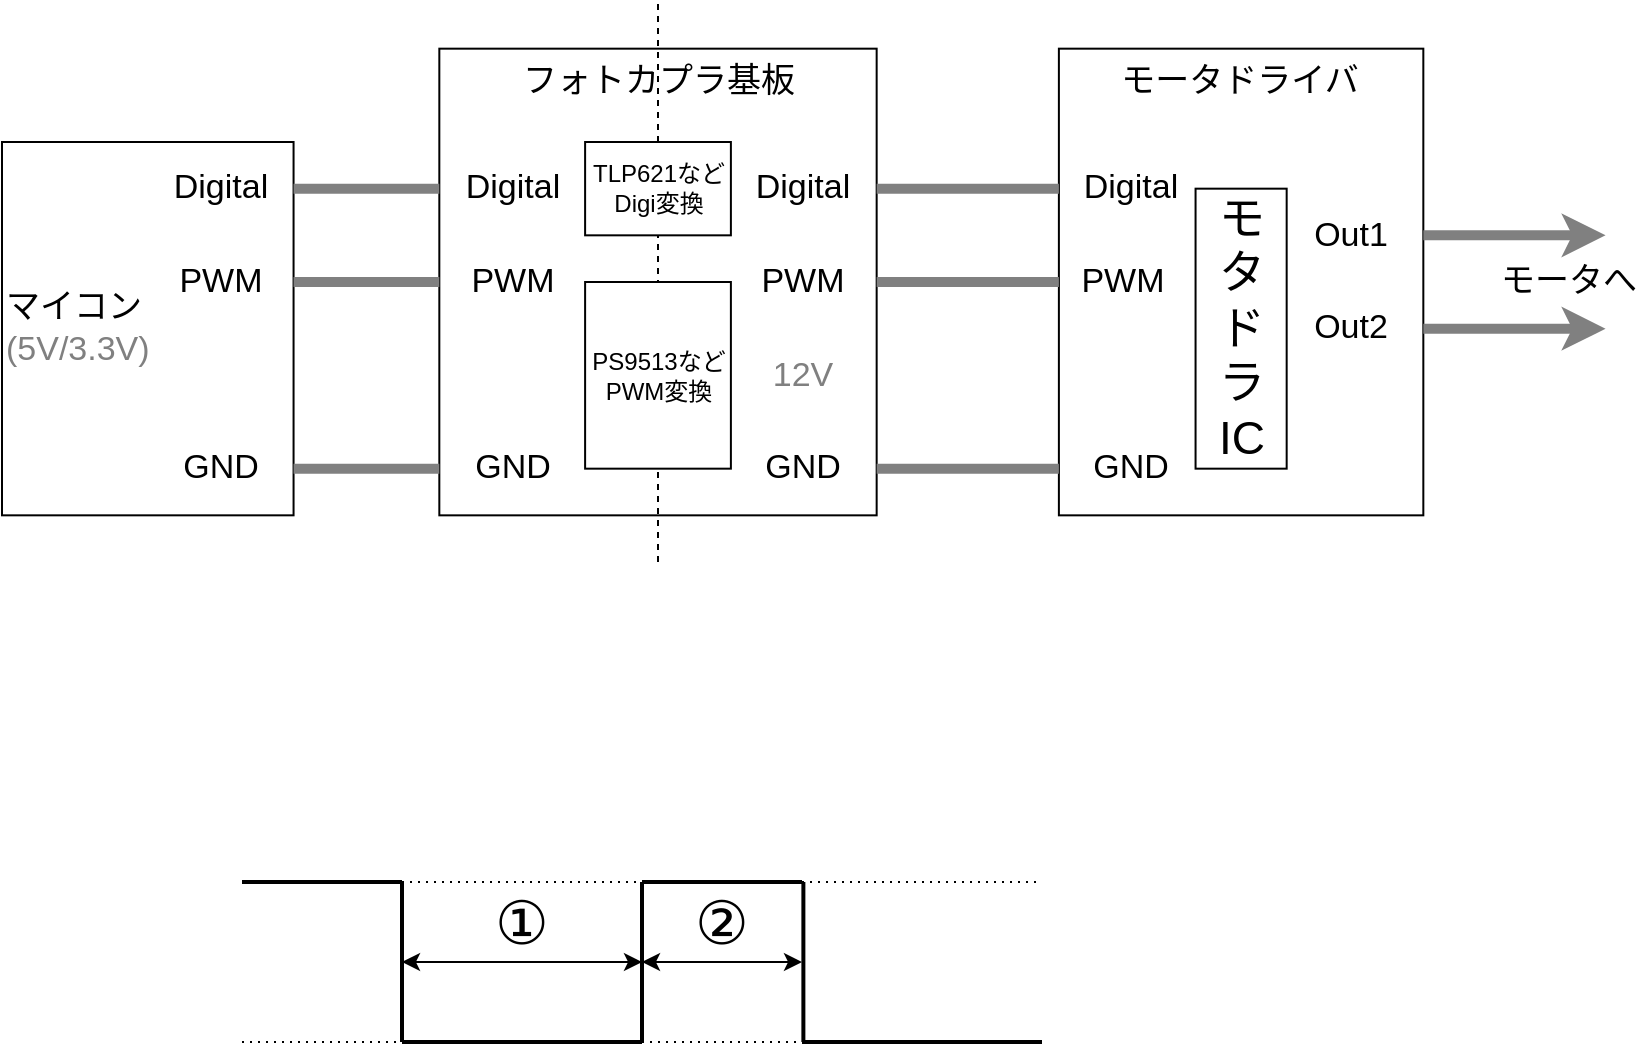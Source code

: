 <mxfile version="26.0.16">
  <diagram name="ページ1" id="sTmpIClQBK5Ccna4ji2d">
    <mxGraphModel dx="667" dy="389" grid="1" gridSize="10" guides="1" tooltips="1" connect="1" arrows="1" fold="1" page="1" pageScale="1" pageWidth="827" pageHeight="1169" math="0" shadow="0">
      <root>
        <mxCell id="0" />
        <mxCell id="1" parent="0" />
        <mxCell id="XIwQoy5duqAspEs5v4Zn-64" value="" style="endArrow=none;dashed=1;html=1;dashPattern=1 3;strokeWidth=1;rounded=0;" edge="1" parent="1">
          <mxGeometry width="50" height="50" relative="1" as="geometry">
            <mxPoint x="120" y="520" as="sourcePoint" />
            <mxPoint x="520" y="520" as="targetPoint" />
          </mxGeometry>
        </mxCell>
        <mxCell id="XIwQoy5duqAspEs5v4Zn-63" value="" style="endArrow=none;dashed=1;html=1;dashPattern=1 3;strokeWidth=1;rounded=0;" edge="1" parent="1">
          <mxGeometry width="50" height="50" relative="1" as="geometry">
            <mxPoint x="120" y="440" as="sourcePoint" />
            <mxPoint x="520" y="440" as="targetPoint" />
          </mxGeometry>
        </mxCell>
        <mxCell id="XIwQoy5duqAspEs5v4Zn-5" value="フォトカプラ基板" style="rounded=0;whiteSpace=wrap;html=1;verticalAlign=top;fontSize=17;fontColor=#000000;" vertex="1" parent="1">
          <mxGeometry x="218.667" y="23.333" width="218.667" height="233.333" as="geometry" />
        </mxCell>
        <mxCell id="XIwQoy5duqAspEs5v4Zn-32" value="" style="endArrow=none;dashed=1;html=1;rounded=0;textOpacity=50;fontSize=12;" edge="1" parent="1">
          <mxGeometry width="50" height="50" relative="1" as="geometry">
            <mxPoint x="328" y="280" as="sourcePoint" />
            <mxPoint x="328" as="targetPoint" />
          </mxGeometry>
        </mxCell>
        <mxCell id="XIwQoy5duqAspEs5v4Zn-17" value="モータドライバ" style="rounded=0;whiteSpace=wrap;html=1;verticalAlign=top;fontSize=17;fontColor=#000000;" vertex="1" parent="1">
          <mxGeometry x="528.444" y="23.333" width="182.222" height="233.333" as="geometry" />
        </mxCell>
        <mxCell id="XIwQoy5duqAspEs5v4Zn-9" value="PWM" style="text;html=1;align=center;verticalAlign=middle;whiteSpace=wrap;rounded=0;fontSize=17;fontColor=#000000;" vertex="1" parent="1">
          <mxGeometry x="218.667" y="116.667" width="72.889" height="46.667" as="geometry" />
        </mxCell>
        <mxCell id="XIwQoy5duqAspEs5v4Zn-10" value="Digital" style="text;html=1;align=center;verticalAlign=middle;whiteSpace=wrap;rounded=0;fontSize=17;fontColor=#000000;" vertex="1" parent="1">
          <mxGeometry x="218.667" y="70" width="72.889" height="46.667" as="geometry" />
        </mxCell>
        <mxCell id="XIwQoy5duqAspEs5v4Zn-11" value="GND" style="text;html=1;align=center;verticalAlign=middle;whiteSpace=wrap;rounded=0;fontSize=17;fontColor=#000000;" vertex="1" parent="1">
          <mxGeometry x="218.667" y="210" width="72.889" height="46.667" as="geometry" />
        </mxCell>
        <mxCell id="XIwQoy5duqAspEs5v4Zn-12" value="PS9513など&lt;div&gt;PWM変換&lt;/div&gt;" style="rounded=0;whiteSpace=wrap;html=1;fontSize=12;fontColor=#000000;" vertex="1" parent="1">
          <mxGeometry x="291.556" y="140" width="72.889" height="93.333" as="geometry" />
        </mxCell>
        <mxCell id="XIwQoy5duqAspEs5v4Zn-13" value="TLP621など&lt;div&gt;Digi変換&lt;/div&gt;" style="rounded=0;whiteSpace=wrap;html=1;fontSize=12;fontColor=#000000;" vertex="1" parent="1">
          <mxGeometry x="291.556" y="70" width="72.889" height="46.667" as="geometry" />
        </mxCell>
        <mxCell id="XIwQoy5duqAspEs5v4Zn-14" value="PWM" style="text;html=1;align=center;verticalAlign=middle;whiteSpace=wrap;rounded=0;fontSize=17;fontColor=#000000;" vertex="1" parent="1">
          <mxGeometry x="364.444" y="116.667" width="72.889" height="46.667" as="geometry" />
        </mxCell>
        <mxCell id="XIwQoy5duqAspEs5v4Zn-15" value="Digital" style="text;html=1;align=center;verticalAlign=middle;whiteSpace=wrap;rounded=0;fontSize=17;fontColor=#000000;" vertex="1" parent="1">
          <mxGeometry x="364.444" y="70" width="72.889" height="46.667" as="geometry" />
        </mxCell>
        <mxCell id="XIwQoy5duqAspEs5v4Zn-16" value="GND" style="text;html=1;align=center;verticalAlign=middle;whiteSpace=wrap;rounded=0;fontSize=17;fontColor=#000000;" vertex="1" parent="1">
          <mxGeometry x="364.444" y="210" width="72.889" height="46.667" as="geometry" />
        </mxCell>
        <mxCell id="XIwQoy5duqAspEs5v4Zn-20" value="PWM" style="text;html=1;align=center;verticalAlign=middle;whiteSpace=wrap;rounded=0;fontSize=17;fontColor=#000000;" vertex="1" parent="1">
          <mxGeometry x="523.889" y="116.667" width="72.889" height="46.667" as="geometry" />
        </mxCell>
        <mxCell id="XIwQoy5duqAspEs5v4Zn-21" value="Digital" style="text;html=1;align=center;verticalAlign=middle;whiteSpace=wrap;rounded=0;fontSize=17;fontColor=#000000;" vertex="1" parent="1">
          <mxGeometry x="528.444" y="70" width="72.889" height="46.667" as="geometry" />
        </mxCell>
        <mxCell id="XIwQoy5duqAspEs5v4Zn-22" value="GND" style="text;html=1;align=center;verticalAlign=middle;whiteSpace=wrap;rounded=0;fontSize=17;fontColor=#000000;" vertex="1" parent="1">
          <mxGeometry x="528.444" y="210" width="72.889" height="46.667" as="geometry" />
        </mxCell>
        <mxCell id="XIwQoy5duqAspEs5v4Zn-24" value="Out1" style="text;html=1;align=center;verticalAlign=middle;whiteSpace=wrap;rounded=0;fontSize=17;fontColor=#000000;" vertex="1" parent="1">
          <mxGeometry x="637.778" y="93.333" width="72.889" height="46.667" as="geometry" />
        </mxCell>
        <mxCell id="XIwQoy5duqAspEs5v4Zn-25" value="Out2" style="text;html=1;align=center;verticalAlign=middle;whiteSpace=wrap;rounded=0;fontSize=17;fontColor=#000000;" vertex="1" parent="1">
          <mxGeometry x="637.778" y="140" width="72.889" height="46.667" as="geometry" />
        </mxCell>
        <mxCell id="XIwQoy5duqAspEs5v4Zn-1" value="マイコン&lt;div&gt;&lt;font style=&quot;color: rgb(128, 128, 128);&quot;&gt;(5V/3.3V)&lt;/font&gt;&lt;/div&gt;" style="whiteSpace=wrap;html=1;align=left;fontColor=#000000;fontSize=17;" vertex="1" parent="1">
          <mxGeometry y="70" width="145.778" height="186.667" as="geometry" />
        </mxCell>
        <mxCell id="XIwQoy5duqAspEs5v4Zn-2" value="PWM" style="text;html=1;align=center;verticalAlign=middle;whiteSpace=wrap;rounded=0;fontSize=17;fontColor=#000000;" vertex="1" parent="1">
          <mxGeometry x="72.889" y="116.667" width="72.889" height="46.667" as="geometry" />
        </mxCell>
        <mxCell id="XIwQoy5duqAspEs5v4Zn-3" value="Digital" style="text;html=1;align=center;verticalAlign=middle;whiteSpace=wrap;rounded=0;fontSize=17;fontColor=#000000;" vertex="1" parent="1">
          <mxGeometry x="72.889" y="70" width="72.889" height="46.667" as="geometry" />
        </mxCell>
        <mxCell id="XIwQoy5duqAspEs5v4Zn-4" value="GND" style="text;html=1;align=center;verticalAlign=middle;whiteSpace=wrap;rounded=0;fontSize=17;fontColor=#000000;" vertex="1" parent="1">
          <mxGeometry x="72.889" y="210" width="72.889" height="46.667" as="geometry" />
        </mxCell>
        <mxCell id="XIwQoy5duqAspEs5v4Zn-26" value="モタドラIC" style="rounded=0;whiteSpace=wrap;html=1;fontSize=23;textDirection=ltr;horizontal=1;fontColor=#000000;" vertex="1" parent="1">
          <mxGeometry x="596.778" y="93.333" width="45.556" height="140" as="geometry" />
        </mxCell>
        <mxCell id="XIwQoy5duqAspEs5v4Zn-28" value="" style="endArrow=none;html=1;rounded=1;entryX=0;entryY=0.5;entryDx=0;entryDy=0;exitX=1;exitY=0.5;exitDx=0;exitDy=0;fontSize=12;spacing=2;strokeWidth=5;strokeColor=#808080;curved=0;" edge="1" parent="1" source="XIwQoy5duqAspEs5v4Zn-3" target="XIwQoy5duqAspEs5v4Zn-10">
          <mxGeometry width="50" height="50" relative="1" as="geometry">
            <mxPoint x="382.667" y="186.667" as="sourcePoint" />
            <mxPoint x="473.778" y="70" as="targetPoint" />
          </mxGeometry>
        </mxCell>
        <mxCell id="XIwQoy5duqAspEs5v4Zn-29" value="" style="endArrow=none;html=1;rounded=1;entryX=0;entryY=0.5;entryDx=0;entryDy=0;exitX=1;exitY=0.5;exitDx=0;exitDy=0;fontSize=12;spacing=2;strokeWidth=5;strokeColor=#808080;curved=0;" edge="1" parent="1" source="XIwQoy5duqAspEs5v4Zn-2" target="XIwQoy5duqAspEs5v4Zn-9">
          <mxGeometry width="50" height="50" relative="1" as="geometry">
            <mxPoint x="164" y="116.667" as="sourcePoint" />
            <mxPoint x="236.889" y="116.667" as="targetPoint" />
          </mxGeometry>
        </mxCell>
        <mxCell id="XIwQoy5duqAspEs5v4Zn-30" value="" style="endArrow=none;html=1;rounded=1;entryX=0;entryY=0.5;entryDx=0;entryDy=0;exitX=1;exitY=0.5;exitDx=0;exitDy=0;fontSize=12;spacing=2;strokeWidth=5;strokeColor=#808080;curved=0;" edge="1" parent="1" source="XIwQoy5duqAspEs5v4Zn-4" target="XIwQoy5duqAspEs5v4Zn-11">
          <mxGeometry width="50" height="50" relative="1" as="geometry">
            <mxPoint x="127.556" y="326.667" as="sourcePoint" />
            <mxPoint x="200.444" y="326.667" as="targetPoint" />
          </mxGeometry>
        </mxCell>
        <mxCell id="XIwQoy5duqAspEs5v4Zn-34" value="12V" style="text;html=1;align=center;verticalAlign=middle;whiteSpace=wrap;rounded=0;fontSize=17;fontColor=#808080;" vertex="1" parent="1">
          <mxGeometry x="364.444" y="163.333" width="72.889" height="46.667" as="geometry" />
        </mxCell>
        <mxCell id="XIwQoy5duqAspEs5v4Zn-35" value="" style="endArrow=none;html=1;rounded=1;exitX=1;exitY=0.5;exitDx=0;exitDy=0;fontSize=12;spacing=2;strokeWidth=5;strokeColor=#808080;curved=0;" edge="1" parent="1" source="XIwQoy5duqAspEs5v4Zn-15" target="XIwQoy5duqAspEs5v4Zn-21">
          <mxGeometry width="50" height="50" relative="1" as="geometry">
            <mxPoint x="389.956" y="373.333" as="sourcePoint" />
            <mxPoint x="473.778" as="targetPoint" />
          </mxGeometry>
        </mxCell>
        <mxCell id="XIwQoy5duqAspEs5v4Zn-36" value="" style="endArrow=none;html=1;rounded=1;entryX=0;entryY=0.5;entryDx=0;entryDy=0;exitX=1;exitY=0.5;exitDx=0;exitDy=0;fontSize=12;spacing=2;strokeWidth=5;strokeColor=#808080;curved=0;" edge="1" parent="1" source="XIwQoy5duqAspEs5v4Zn-14" target="XIwQoy5duqAspEs5v4Zn-17">
          <mxGeometry width="50" height="50" relative="1" as="geometry">
            <mxPoint x="389.956" y="350" as="sourcePoint" />
            <mxPoint x="462.844" y="350" as="targetPoint" />
          </mxGeometry>
        </mxCell>
        <mxCell id="XIwQoy5duqAspEs5v4Zn-37" value="" style="endArrow=none;html=1;rounded=1;entryX=0;entryY=0.5;entryDx=0;entryDy=0;exitX=1;exitY=0.5;exitDx=0;exitDy=0;fontSize=12;spacing=2;strokeWidth=5;strokeColor=#808080;curved=0;" edge="1" parent="1" source="XIwQoy5duqAspEs5v4Zn-16" target="XIwQoy5duqAspEs5v4Zn-22">
          <mxGeometry width="50" height="50" relative="1" as="geometry">
            <mxPoint x="426.4" y="303.333" as="sourcePoint" />
            <mxPoint x="499.289" y="303.333" as="targetPoint" />
          </mxGeometry>
        </mxCell>
        <mxCell id="XIwQoy5duqAspEs5v4Zn-43" value="" style="endArrow=classic;html=1;rounded=1;exitX=1;exitY=0.5;exitDx=0;exitDy=0;fontSize=12;spacing=2;strokeWidth=5;strokeColor=#808080;curved=0;" edge="1" parent="1" source="XIwQoy5duqAspEs5v4Zn-24">
          <mxGeometry width="50" height="50" relative="1" as="geometry">
            <mxPoint x="765.333" y="186.667" as="sourcePoint" />
            <mxPoint x="801.778" y="116.667" as="targetPoint" />
          </mxGeometry>
        </mxCell>
        <mxCell id="XIwQoy5duqAspEs5v4Zn-44" value="" style="endArrow=classic;html=1;rounded=1;exitX=1;exitY=0.5;exitDx=0;exitDy=0;fontSize=12;spacing=2;strokeWidth=5;strokeColor=#808080;curved=0;" edge="1" parent="1" source="XIwQoy5duqAspEs5v4Zn-25">
          <mxGeometry width="50" height="50" relative="1" as="geometry">
            <mxPoint x="747.111" y="140" as="sourcePoint" />
            <mxPoint x="801.778" y="163.333" as="targetPoint" />
          </mxGeometry>
        </mxCell>
        <mxCell id="XIwQoy5duqAspEs5v4Zn-45" value="モータへ" style="text;html=1;align=center;verticalAlign=middle;whiteSpace=wrap;rounded=0;fontSize=17;" vertex="1" parent="1">
          <mxGeometry x="747.111" y="116.667" width="72.889" height="46.667" as="geometry" />
        </mxCell>
        <mxCell id="XIwQoy5duqAspEs5v4Zn-47" value="" style="endArrow=none;html=1;rounded=0;strokeWidth=2;" edge="1" parent="1">
          <mxGeometry width="50" height="50" relative="1" as="geometry">
            <mxPoint x="120" y="440" as="sourcePoint" />
            <mxPoint x="200" y="440" as="targetPoint" />
          </mxGeometry>
        </mxCell>
        <mxCell id="XIwQoy5duqAspEs5v4Zn-48" value="" style="endArrow=none;html=1;rounded=0;strokeWidth=2;" edge="1" parent="1">
          <mxGeometry width="50" height="50" relative="1" as="geometry">
            <mxPoint x="200" y="520" as="sourcePoint" />
            <mxPoint x="320" y="520" as="targetPoint" />
          </mxGeometry>
        </mxCell>
        <mxCell id="XIwQoy5duqAspEs5v4Zn-49" value="" style="endArrow=none;html=1;rounded=0;strokeWidth=2;" edge="1" parent="1">
          <mxGeometry width="50" height="50" relative="1" as="geometry">
            <mxPoint x="200" y="520" as="sourcePoint" />
            <mxPoint x="200" y="440" as="targetPoint" />
          </mxGeometry>
        </mxCell>
        <mxCell id="XIwQoy5duqAspEs5v4Zn-55" value="" style="endArrow=none;html=1;rounded=0;strokeWidth=2;" edge="1" parent="1">
          <mxGeometry width="50" height="50" relative="1" as="geometry">
            <mxPoint x="320" y="520" as="sourcePoint" />
            <mxPoint x="320" y="440" as="targetPoint" />
          </mxGeometry>
        </mxCell>
        <mxCell id="XIwQoy5duqAspEs5v4Zn-56" value="" style="endArrow=none;html=1;rounded=0;strokeWidth=2;" edge="1" parent="1">
          <mxGeometry width="50" height="50" relative="1" as="geometry">
            <mxPoint x="320" y="440" as="sourcePoint" />
            <mxPoint x="400" y="440" as="targetPoint" />
          </mxGeometry>
        </mxCell>
        <mxCell id="XIwQoy5duqAspEs5v4Zn-57" value="" style="endArrow=none;html=1;rounded=0;strokeWidth=2;" edge="1" parent="1">
          <mxGeometry width="50" height="50" relative="1" as="geometry">
            <mxPoint x="400.69" y="520" as="sourcePoint" />
            <mxPoint x="400.69" y="440" as="targetPoint" />
          </mxGeometry>
        </mxCell>
        <mxCell id="XIwQoy5duqAspEs5v4Zn-58" value="" style="endArrow=none;html=1;rounded=0;strokeWidth=2;" edge="1" parent="1">
          <mxGeometry width="50" height="50" relative="1" as="geometry">
            <mxPoint x="400" y="520" as="sourcePoint" />
            <mxPoint x="520" y="520" as="targetPoint" />
          </mxGeometry>
        </mxCell>
        <mxCell id="XIwQoy5duqAspEs5v4Zn-59" value="" style="endArrow=classic;startArrow=classic;html=1;rounded=0;" edge="1" parent="1">
          <mxGeometry width="50" height="50" relative="1" as="geometry">
            <mxPoint x="200" y="480" as="sourcePoint" />
            <mxPoint x="320" y="480" as="targetPoint" />
          </mxGeometry>
        </mxCell>
        <mxCell id="XIwQoy5duqAspEs5v4Zn-60" value="" style="endArrow=classic;startArrow=classic;html=1;rounded=0;" edge="1" parent="1">
          <mxGeometry width="50" height="50" relative="1" as="geometry">
            <mxPoint x="320" y="480" as="sourcePoint" />
            <mxPoint x="400" y="480" as="targetPoint" />
          </mxGeometry>
        </mxCell>
        <mxCell id="XIwQoy5duqAspEs5v4Zn-61" value="①" style="text;html=1;align=center;verticalAlign=middle;whiteSpace=wrap;rounded=0;fontSize=30;" vertex="1" parent="1">
          <mxGeometry x="240" y="440" width="40" height="40" as="geometry" />
        </mxCell>
        <mxCell id="XIwQoy5duqAspEs5v4Zn-62" value="②" style="text;html=1;align=center;verticalAlign=middle;whiteSpace=wrap;rounded=0;fontSize=30;" vertex="1" parent="1">
          <mxGeometry x="340" y="440" width="40" height="40" as="geometry" />
        </mxCell>
      </root>
    </mxGraphModel>
  </diagram>
</mxfile>
